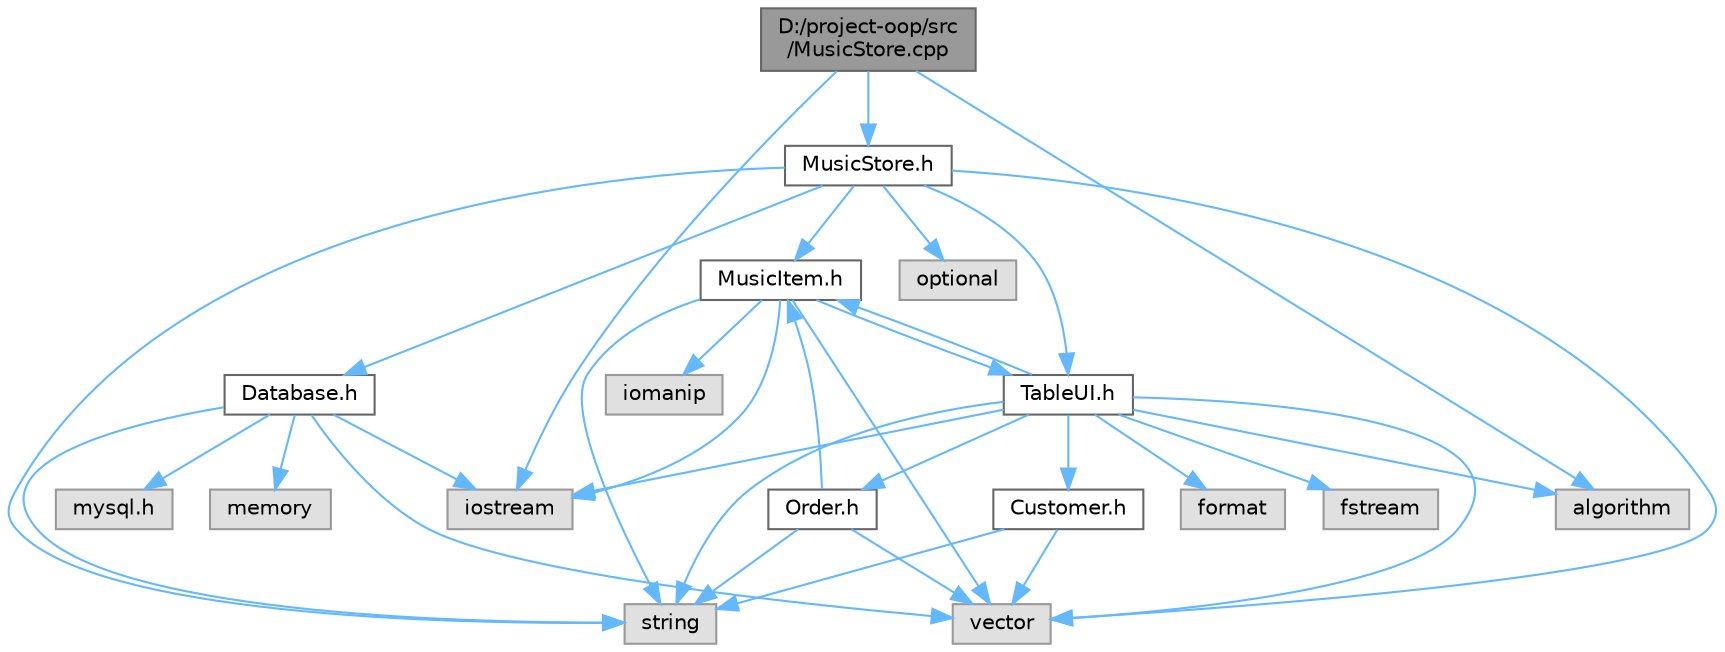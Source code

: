 digraph "D:/project-oop/src/MusicStore.cpp"
{
 // LATEX_PDF_SIZE
  bgcolor="transparent";
  edge [fontname=Helvetica,fontsize=10,labelfontname=Helvetica,labelfontsize=10];
  node [fontname=Helvetica,fontsize=10,shape=box,height=0.2,width=0.4];
  Node1 [id="Node000001",label="D:/project-oop/src\l/MusicStore.cpp",height=0.2,width=0.4,color="gray40", fillcolor="grey60", style="filled", fontcolor="black",tooltip=" "];
  Node1 -> Node2 [id="edge1_Node000001_Node000002",color="steelblue1",style="solid",tooltip=" "];
  Node2 [id="Node000002",label="MusicStore.h",height=0.2,width=0.4,color="grey40", fillcolor="white", style="filled",URL="$_music_store_8h.html",tooltip="Định nghĩa lớp MusicStore để quản lý các mặt hàng âm nhạc trong cửa hàng."];
  Node2 -> Node3 [id="edge2_Node000002_Node000003",color="steelblue1",style="solid",tooltip=" "];
  Node3 [id="Node000003",label="MusicItem.h",height=0.2,width=0.4,color="grey40", fillcolor="white", style="filled",URL="$_music_item_8h.html",tooltip="Định nghĩa lớp MusicItem để đại diện cho một mặt hàng âm nhạc trong cửa hàng."];
  Node3 -> Node4 [id="edge3_Node000003_Node000004",color="steelblue1",style="solid",tooltip=" "];
  Node4 [id="Node000004",label="string",height=0.2,width=0.4,color="grey60", fillcolor="#E0E0E0", style="filled",tooltip=" "];
  Node3 -> Node5 [id="edge4_Node000003_Node000005",color="steelblue1",style="solid",tooltip=" "];
  Node5 [id="Node000005",label="iostream",height=0.2,width=0.4,color="grey60", fillcolor="#E0E0E0", style="filled",tooltip=" "];
  Node3 -> Node6 [id="edge5_Node000003_Node000006",color="steelblue1",style="solid",tooltip=" "];
  Node6 [id="Node000006",label="iomanip",height=0.2,width=0.4,color="grey60", fillcolor="#E0E0E0", style="filled",tooltip=" "];
  Node3 -> Node7 [id="edge6_Node000003_Node000007",color="steelblue1",style="solid",tooltip=" "];
  Node7 [id="Node000007",label="vector",height=0.2,width=0.4,color="grey60", fillcolor="#E0E0E0", style="filled",tooltip=" "];
  Node3 -> Node8 [id="edge7_Node000003_Node000008",color="steelblue1",style="solid",tooltip=" "];
  Node8 [id="Node000008",label="TableUI.h",height=0.2,width=0.4,color="grey40", fillcolor="white", style="filled",URL="$_table_u_i_8h.html",tooltip="Định nghĩa lớp TableUI để hiển thị dữ liệu dạng bảng trong giao diện dòng lệnh."];
  Node8 -> Node5 [id="edge8_Node000008_Node000005",color="steelblue1",style="solid",tooltip=" "];
  Node8 -> Node7 [id="edge9_Node000008_Node000007",color="steelblue1",style="solid",tooltip=" "];
  Node8 -> Node4 [id="edge10_Node000008_Node000004",color="steelblue1",style="solid",tooltip=" "];
  Node8 -> Node9 [id="edge11_Node000008_Node000009",color="steelblue1",style="solid",tooltip=" "];
  Node9 [id="Node000009",label="format",height=0.2,width=0.4,color="grey60", fillcolor="#E0E0E0", style="filled",tooltip=" "];
  Node8 -> Node10 [id="edge12_Node000008_Node000010",color="steelblue1",style="solid",tooltip=" "];
  Node10 [id="Node000010",label="algorithm",height=0.2,width=0.4,color="grey60", fillcolor="#E0E0E0", style="filled",tooltip=" "];
  Node8 -> Node11 [id="edge13_Node000008_Node000011",color="steelblue1",style="solid",tooltip=" "];
  Node11 [id="Node000011",label="fstream",height=0.2,width=0.4,color="grey60", fillcolor="#E0E0E0", style="filled",tooltip=" "];
  Node8 -> Node12 [id="edge14_Node000008_Node000012",color="steelblue1",style="solid",tooltip=" "];
  Node12 [id="Node000012",label="Order.h",height=0.2,width=0.4,color="grey40", fillcolor="white", style="filled",URL="$_order_8h.html",tooltip="Định nghĩa lớp Order quản lý đơn hàng trong cửa hàng âm nhạc."];
  Node12 -> Node4 [id="edge15_Node000012_Node000004",color="steelblue1",style="solid",tooltip=" "];
  Node12 -> Node7 [id="edge16_Node000012_Node000007",color="steelblue1",style="solid",tooltip=" "];
  Node12 -> Node3 [id="edge17_Node000012_Node000003",color="steelblue1",style="solid",tooltip=" "];
  Node8 -> Node3 [id="edge18_Node000008_Node000003",color="steelblue1",style="solid",tooltip=" "];
  Node8 -> Node13 [id="edge19_Node000008_Node000013",color="steelblue1",style="solid",tooltip=" "];
  Node13 [id="Node000013",label="Customer.h",height=0.2,width=0.4,color="grey40", fillcolor="white", style="filled",URL="$_customer_8h.html",tooltip="Định nghĩa lớp Customer đại diện cho thông tin khách hàng trong hệ thống."];
  Node13 -> Node4 [id="edge20_Node000013_Node000004",color="steelblue1",style="solid",tooltip=" "];
  Node13 -> Node7 [id="edge21_Node000013_Node000007",color="steelblue1",style="solid",tooltip=" "];
  Node2 -> Node14 [id="edge22_Node000002_Node000014",color="steelblue1",style="solid",tooltip=" "];
  Node14 [id="Node000014",label="Database.h",height=0.2,width=0.4,color="grey40", fillcolor="white", style="filled",URL="$_database_8h.html",tooltip="Định nghĩa lớp Database để quản lý kết nối và truy vấn MySQL."];
  Node14 -> Node15 [id="edge23_Node000014_Node000015",color="steelblue1",style="solid",tooltip=" "];
  Node15 [id="Node000015",label="mysql.h",height=0.2,width=0.4,color="grey60", fillcolor="#E0E0E0", style="filled",tooltip=" "];
  Node14 -> Node5 [id="edge24_Node000014_Node000005",color="steelblue1",style="solid",tooltip=" "];
  Node14 -> Node4 [id="edge25_Node000014_Node000004",color="steelblue1",style="solid",tooltip=" "];
  Node14 -> Node16 [id="edge26_Node000014_Node000016",color="steelblue1",style="solid",tooltip=" "];
  Node16 [id="Node000016",label="memory",height=0.2,width=0.4,color="grey60", fillcolor="#E0E0E0", style="filled",tooltip=" "];
  Node14 -> Node7 [id="edge27_Node000014_Node000007",color="steelblue1",style="solid",tooltip=" "];
  Node2 -> Node8 [id="edge28_Node000002_Node000008",color="steelblue1",style="solid",tooltip=" "];
  Node2 -> Node7 [id="edge29_Node000002_Node000007",color="steelblue1",style="solid",tooltip=" "];
  Node2 -> Node4 [id="edge30_Node000002_Node000004",color="steelblue1",style="solid",tooltip=" "];
  Node2 -> Node17 [id="edge31_Node000002_Node000017",color="steelblue1",style="solid",tooltip=" "];
  Node17 [id="Node000017",label="optional",height=0.2,width=0.4,color="grey60", fillcolor="#E0E0E0", style="filled",tooltip=" "];
  Node1 -> Node10 [id="edge32_Node000001_Node000010",color="steelblue1",style="solid",tooltip=" "];
  Node1 -> Node5 [id="edge33_Node000001_Node000005",color="steelblue1",style="solid",tooltip=" "];
}
